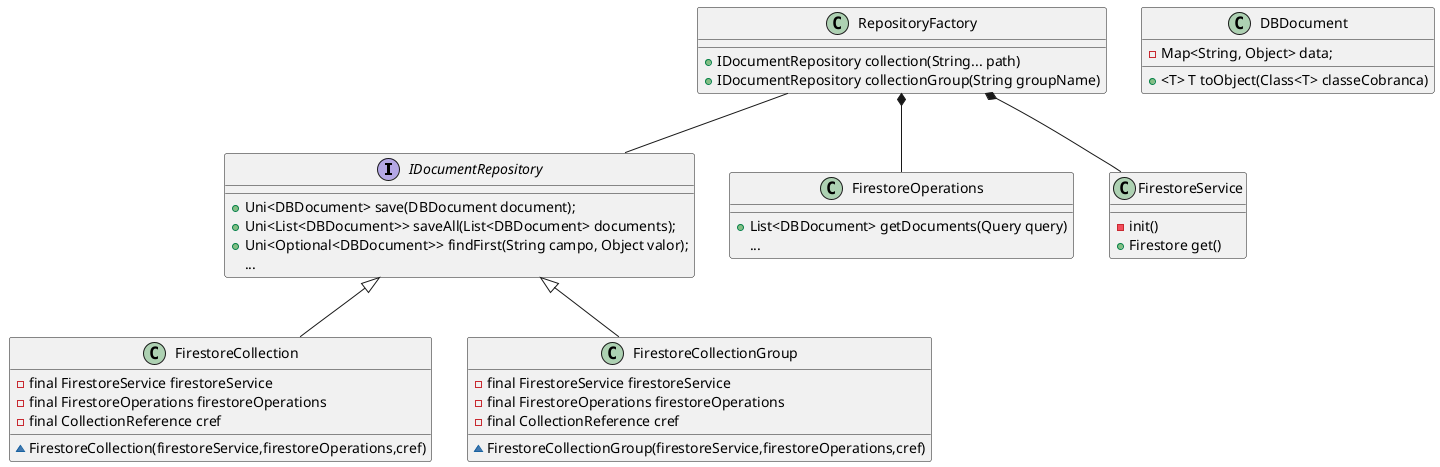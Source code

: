 @startuml
'https://plantuml.com/class-diagram

interface IDocumentRepository {
+Uni<DBDocument> save(DBDocument document);
+Uni<List<DBDocument>> saveAll(List<DBDocument> documents);
+Uni<Optional<DBDocument>> findFirst(String campo, Object valor);
{method}...
}

class FirestoreCollection {
-final FirestoreService firestoreService
-final FirestoreOperations firestoreOperations
-final CollectionReference cref
~FirestoreCollection(firestoreService,firestoreOperations,cref)
}

class FirestoreCollectionGroup {
-final FirestoreService firestoreService
-final FirestoreOperations firestoreOperations
-final CollectionReference cref
~FirestoreCollectionGroup(firestoreService,firestoreOperations,cref)
}

class FirestoreOperations {
+List<DBDocument> getDocuments(Query query)
{method}...
}
class FirestoreService {
-init()
+Firestore get()
}

class RepositoryFactory {
+IDocumentRepository collection(String... path)
+IDocumentRepository collectionGroup(String groupName)
}

class DBDocument {
-Map<String, Object> data;
+<T> T toObject(Class<T> classeCobranca)
}

IDocumentRepository <|-- FirestoreCollection
IDocumentRepository <|-- FirestoreCollectionGroup

RepositoryFactory *-- FirestoreOperations
RepositoryFactory *-- FirestoreService

RepositoryFactory -- IDocumentRepository

@enduml